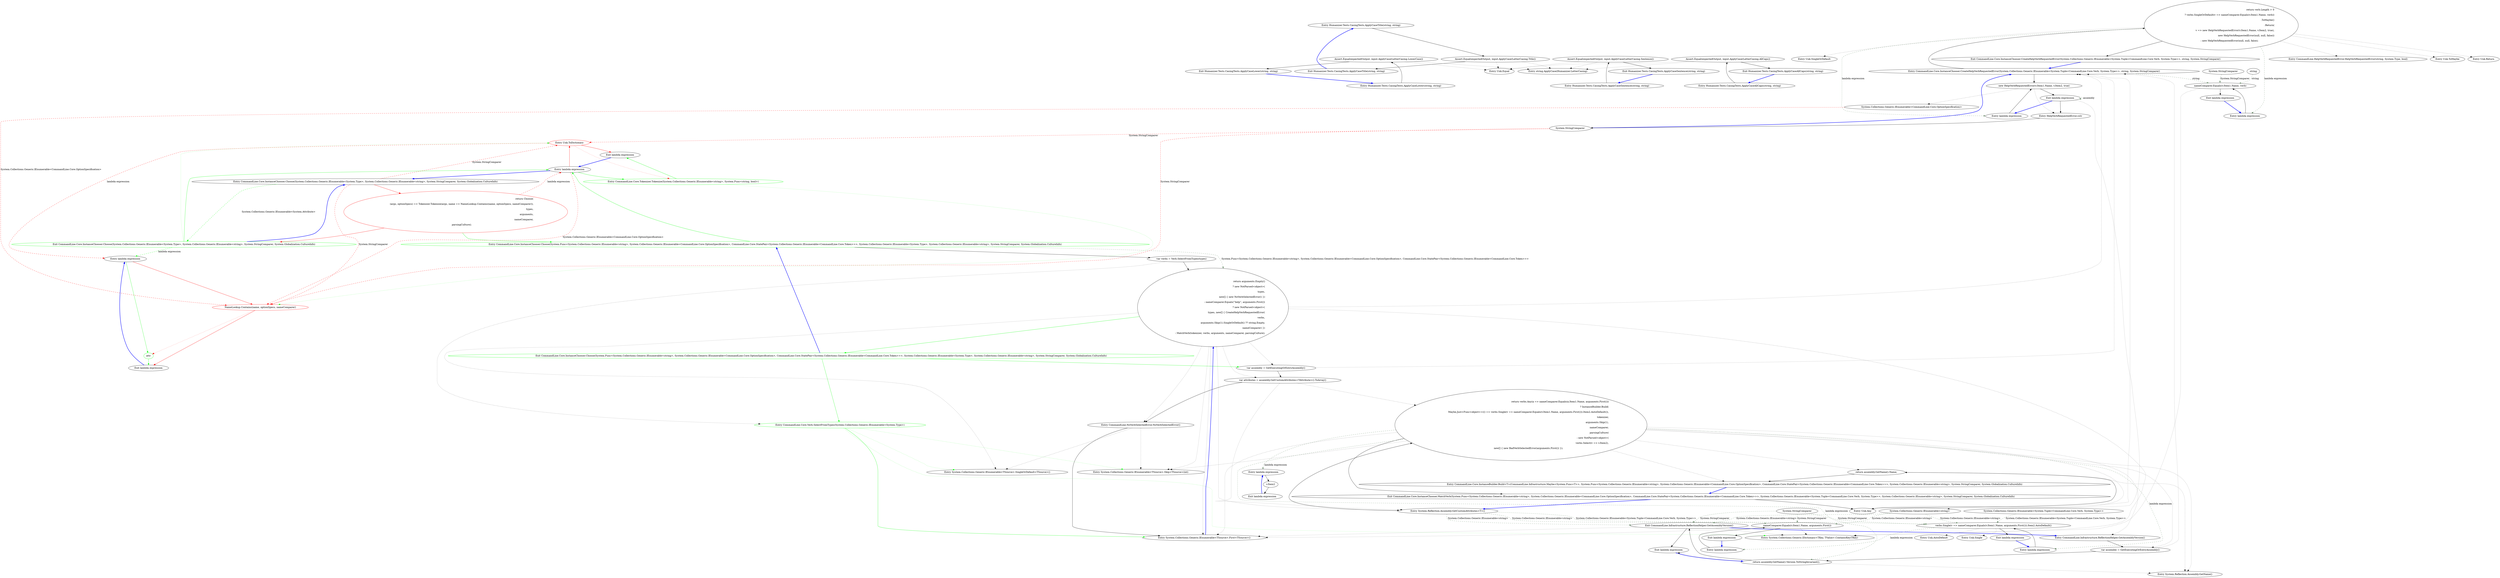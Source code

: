 digraph  {
n0 [label="Entry Humanizer.Tests.CasingTests.ApplyCaseTitle(string, string)", span="12-12", cluster="Humanizer.Tests.CasingTests.ApplyCaseTitle(string, string)"];
n1 [label="Assert.Equal(expectedOutput, input.ApplyCase(LetterCasing.Title))", span="14-14", cluster="Humanizer.Tests.CasingTests.ApplyCaseTitle(string, string)"];
n2 [label="Exit Humanizer.Tests.CasingTests.ApplyCaseTitle(string, string)", span="12-12", cluster="Humanizer.Tests.CasingTests.ApplyCaseTitle(string, string)"];
n3 [label="Entry string.ApplyCase(Humanizer.LetterCasing)", span="15-15", cluster="string.ApplyCase(Humanizer.LetterCasing)"];
n4 [label="Entry Unk.Equal", span="", cluster="Unk.Equal"];
n5 [label="Entry Humanizer.Tests.CasingTests.ApplyCaseLower(string, string)", span="22-22", cluster="Humanizer.Tests.CasingTests.ApplyCaseLower(string, string)"];
n6 [label="Assert.Equal(expectedOutput, input.ApplyCase(LetterCasing.LowerCase))", span="24-24", cluster="Humanizer.Tests.CasingTests.ApplyCaseLower(string, string)"];
n7 [label="Exit Humanizer.Tests.CasingTests.ApplyCaseLower(string, string)", span="22-22", cluster="Humanizer.Tests.CasingTests.ApplyCaseLower(string, string)"];
n8 [label="Entry Humanizer.Tests.CasingTests.ApplyCaseSentence(string, string)", span="31-31", cluster="Humanizer.Tests.CasingTests.ApplyCaseSentence(string, string)"];
n9 [label="Assert.Equal(expectedOutput, input.ApplyCase(LetterCasing.Sentence))", span="33-33", cluster="Humanizer.Tests.CasingTests.ApplyCaseSentence(string, string)"];
n10 [label="Exit Humanizer.Tests.CasingTests.ApplyCaseSentence(string, string)", span="31-31", cluster="Humanizer.Tests.CasingTests.ApplyCaseSentence(string, string)"];
n11 [label="Entry Humanizer.Tests.CasingTests.ApplyCaseAllCaps(string, string)", span="40-40", cluster="Humanizer.Tests.CasingTests.ApplyCaseAllCaps(string, string)"];
n12 [label="Assert.Equal(expectedOutput, input.ApplyCase(LetterCasing.AllCaps))", span="42-42", cluster="Humanizer.Tests.CasingTests.ApplyCaseAllCaps(string, string)"];
n13 [label="Exit Humanizer.Tests.CasingTests.ApplyCaseAllCaps(string, string)", span="40-40", cluster="Humanizer.Tests.CasingTests.ApplyCaseAllCaps(string, string)"];
m0_49 [label="Entry Unk.SingleOrDefault", span="", cluster="Unk.SingleOrDefault", file="ReflectionHelper.cs"];
m0_0 [label="Entry CommandLine.Core.InstanceChooser.Choose(System.Collections.Generic.IEnumerable<System.Type>, System.Collections.Generic.IEnumerable<string>, System.StringComparer, System.Globalization.CultureInfo)", span="12-12", cluster="CommandLine.Core.InstanceChooser.Choose(System.Collections.Generic.IEnumerable<System.Type>, System.Collections.Generic.IEnumerable<string>, System.StringComparer, System.Globalization.CultureInfo)", file="ReflectionHelper.cs"];
m0_1 [label="return Choose(\r\n                (args, optionSpecs) => Tokenizer.Tokenize(args, name => NameLookup.Contains(name, optionSpecs, nameComparer)),\r\n                types,\r\n                arguments,\r\n                nameComparer,\r\n                parsingCulture);", span="18-23", cluster="CommandLine.Core.InstanceChooser.Choose(System.Collections.Generic.IEnumerable<System.Type>, System.Collections.Generic.IEnumerable<string>, System.StringComparer, System.Globalization.CultureInfo)", color=red, community=0, file="ReflectionHelper.cs"];
m0_2 [label="Exit CommandLine.Core.InstanceChooser.Choose(System.Collections.Generic.IEnumerable<System.Type>, System.Collections.Generic.IEnumerable<string>, System.StringComparer, System.Globalization.CultureInfo)", span="12-12", cluster="CommandLine.Core.InstanceChooser.Choose(System.Collections.Generic.IEnumerable<System.Type>, System.Collections.Generic.IEnumerable<string>, System.StringComparer, System.Globalization.CultureInfo)", color=green, community=0, file="ReflectionHelper.cs"];
m0_3 [label="Entry CommandLine.Core.InstanceChooser.Choose(System.Func<System.Collections.Generic.IEnumerable<string>, System.Collections.Generic.IEnumerable<CommandLine.Core.OptionSpecification>, CommandLine.Core.StatePair<System.Collections.Generic.IEnumerable<CommandLine.Core.Token>>>, System.Collections.Generic.IEnumerable<System.Type>, System.Collections.Generic.IEnumerable<string>, System.StringComparer, System.Globalization.CultureInfo)", span="26-26", cluster="CommandLine.Core.InstanceChooser.Choose(System.Func<System.Collections.Generic.IEnumerable<string>, System.Collections.Generic.IEnumerable<CommandLine.Core.OptionSpecification>, CommandLine.Core.StatePair<System.Collections.Generic.IEnumerable<CommandLine.Core.Token>>>, System.Collections.Generic.IEnumerable<System.Type>, System.Collections.Generic.IEnumerable<string>, System.StringComparer, System.Globalization.CultureInfo)", color=green, community=0, file="ReflectionHelper.cs"];
m0_4 [label="Entry lambda expression", span="19-19", cluster="lambda expression", file="ReflectionHelper.cs"];
m0_17 [label="var attributes = assembly.GetCustomAttributes<TAttribute>().ToArray()", span="59-59", cluster="CommandLine.Infrastructure.ReflectionHelper.GetAttribute<TAttribute>()", file="ReflectionHelper.cs"];
m0_25 [label="return verbs.Any(a => nameComparer.Equals(a.Item1.Name, arguments.First()))\r\n                ? InstanceBuilder.Build(\r\n                    Maybe.Just<Func<object>>(() => verbs.Single(v => nameComparer.Equals(v.Item1.Name, arguments.First())).Item2.AutoDefault()),\r\n                    tokenizer,\r\n                    arguments.Skip(1),\r\n                    nameComparer,\r\n                    parsingCulture)\r\n                : new NotParsed<object>(\r\n                    verbs.Select(v => v.Item2),\r\n                    new[] { new BadVerbSelectedError(arguments.First()) });", span="55-64", cluster="CommandLine.Core.InstanceChooser.MatchVerb(System.Func<System.Collections.Generic.IEnumerable<string>, System.Collections.Generic.IEnumerable<CommandLine.Core.OptionSpecification>, CommandLine.Core.StatePair<System.Collections.Generic.IEnumerable<CommandLine.Core.Token>>>, System.Collections.Generic.IEnumerable<System.Tuple<CommandLine.Core.Verb, System.Type>>, System.Collections.Generic.IEnumerable<string>, System.StringComparer, System.Globalization.CultureInfo)", file="ReflectionHelper.cs"];
m0_16 [label="var assembly = GetExecutingOrEntryAssembly()", span="54-54", cluster="CommandLine.Infrastructure.ReflectionHelper.GetAttribute<TAttribute>()", file="ReflectionHelper.cs"];
m0_57 [label="new HelpVerbRequestedError(v.Item1.Name, v.Item2, true)", span="76-76", cluster="lambda expression", file="ReflectionHelper.cs"];
m0_23 [label="Entry CommandLine.Core.InstanceChooser.CreateHelpVerbRequestedError(System.Collections.Generic.IEnumerable<System.Tuple<CommandLine.Core.Verb, System.Type>>, string, System.StringComparer)", span="67-67", cluster="CommandLine.Core.InstanceChooser.CreateHelpVerbRequestedError(System.Collections.Generic.IEnumerable<System.Tuple<CommandLine.Core.Verb, System.Type>>, string, System.StringComparer)", file="ReflectionHelper.cs"];
m0_60 [label="System.StringComparer", span="", cluster="CommandLine.Infrastructure.ReflectionHelper.GetExecutingOrEntryAssembly()", file="ReflectionHelper.cs"];
m0_59 [label="Entry HelpVerbRequestedError.cstr", span="", cluster="HelpVerbRequestedError.cstr", file="ReflectionHelper.cs"];
m0_58 [label="Exit lambda expression", span="76-76", cluster="lambda expression", file="ReflectionHelper.cs"];
m0_28 [label="return assembly.GetName().Name;", span="70-70", cluster="CommandLine.Infrastructure.ReflectionHelper.GetAssemblyName()", file="ReflectionHelper.cs"];
m0_26 [label="Exit CommandLine.Core.InstanceChooser.MatchVerb(System.Func<System.Collections.Generic.IEnumerable<string>, System.Collections.Generic.IEnumerable<CommandLine.Core.OptionSpecification>, CommandLine.Core.StatePair<System.Collections.Generic.IEnumerable<CommandLine.Core.Token>>>, System.Collections.Generic.IEnumerable<System.Tuple<CommandLine.Core.Verb, System.Type>>, System.Collections.Generic.IEnumerable<string>, System.StringComparer, System.Globalization.CultureInfo)", span="48-48", cluster="CommandLine.Core.InstanceChooser.MatchVerb(System.Func<System.Collections.Generic.IEnumerable<string>, System.Collections.Generic.IEnumerable<CommandLine.Core.OptionSpecification>, CommandLine.Core.StatePair<System.Collections.Generic.IEnumerable<CommandLine.Core.Token>>>, System.Collections.Generic.IEnumerable<System.Tuple<CommandLine.Core.Verb, System.Type>>, System.Collections.Generic.IEnumerable<string>, System.StringComparer, System.Globalization.CultureInfo)", file="ReflectionHelper.cs"];
m0_27 [label="Entry Unk.Any", span="", cluster="Unk.Any", file="ReflectionHelper.cs"];
m0_29 [label="Entry CommandLine.Core.InstanceBuilder.Build<T>(CommandLine.Infrastructure.Maybe<System.Func<T>>, System.Func<System.Collections.Generic.IEnumerable<string>, System.Collections.Generic.IEnumerable<CommandLine.Core.OptionSpecification>, CommandLine.Core.StatePair<System.Collections.Generic.IEnumerable<CommandLine.Core.Token>>>, System.Collections.Generic.IEnumerable<string>, System.StringComparer, System.Globalization.CultureInfo)", span="34-34", cluster="CommandLine.Core.InstanceBuilder.Build<T>(CommandLine.Infrastructure.Maybe<System.Func<T>>, System.Func<System.Collections.Generic.IEnumerable<string>, System.Collections.Generic.IEnumerable<CommandLine.Core.OptionSpecification>, CommandLine.Core.StatePair<System.Collections.Generic.IEnumerable<CommandLine.Core.Token>>>, System.Collections.Generic.IEnumerable<string>, System.StringComparer, System.Globalization.CultureInfo)", file="ReflectionHelper.cs"];
m0_30 [label="Entry System.Reflection.Assembly.GetName()", span="0-0", cluster="System.Reflection.Assembly.GetName()", file="ReflectionHelper.cs"];
m0_47 [label="return verb.Length > 0\r\n                      ? verbs.SingleOrDefault(v => nameComparer.Equals(v.Item1.Name, verb))\r\n                             .ToMaybe()\r\n                             .Return(\r\n                                 v => new HelpVerbRequestedError(v.Item1.Name, v.Item2, true),\r\n                                 new HelpVerbRequestedError(null, null, false))\r\n                      : new HelpVerbRequestedError(null, null, false);", span="72-78", cluster="CommandLine.Core.InstanceChooser.CreateHelpVerbRequestedError(System.Collections.Generic.IEnumerable<System.Tuple<CommandLine.Core.Verb, System.Type>>, string, System.StringComparer)", file="ReflectionHelper.cs"];
m0_48 [label="Exit CommandLine.Core.InstanceChooser.CreateHelpVerbRequestedError(System.Collections.Generic.IEnumerable<System.Tuple<CommandLine.Core.Verb, System.Type>>, string, System.StringComparer)", span="67-67", cluster="CommandLine.Core.InstanceChooser.CreateHelpVerbRequestedError(System.Collections.Generic.IEnumerable<System.Tuple<CommandLine.Core.Verb, System.Type>>, string, System.StringComparer)", file="ReflectionHelper.cs"];
m0_14 [label="Exit CommandLine.Core.InstanceChooser.Choose(System.Func<System.Collections.Generic.IEnumerable<string>, System.Collections.Generic.IEnumerable<CommandLine.Core.OptionSpecification>, CommandLine.Core.StatePair<System.Collections.Generic.IEnumerable<CommandLine.Core.Token>>>, System.Collections.Generic.IEnumerable<System.Type>, System.Collections.Generic.IEnumerable<string>, System.StringComparer, System.Globalization.CultureInfo)", span="26-26", cluster="CommandLine.Core.InstanceChooser.Choose(System.Func<System.Collections.Generic.IEnumerable<string>, System.Collections.Generic.IEnumerable<CommandLine.Core.OptionSpecification>, CommandLine.Core.StatePair<System.Collections.Generic.IEnumerable<CommandLine.Core.Token>>>, System.Collections.Generic.IEnumerable<System.Type>, System.Collections.Generic.IEnumerable<string>, System.StringComparer, System.Globalization.CultureInfo)", color=green, community=0, file="ReflectionHelper.cs"];
m0_13 [label="return arguments.Empty()\r\n                ? new NotParsed<object>(\r\n                    types,\r\n                    new[] { new NoVerbSelectedError() })\r\n                : nameComparer.Equals(''help'', arguments.First())\r\n                   ? new NotParsed<object>(\r\n                       types, new[] { CreateHelpVerbRequestedError(\r\n                                        verbs,\r\n                                        arguments.Skip(1).SingleOrDefault() ?? string.Empty,\r\n                                        nameComparer) })\r\n                   : MatchVerb(tokenizer, verbs, arguments, nameComparer, parsingCulture);", span="35-45", cluster="CommandLine.Core.InstanceChooser.Choose(System.Func<System.Collections.Generic.IEnumerable<string>, System.Collections.Generic.IEnumerable<CommandLine.Core.OptionSpecification>, CommandLine.Core.StatePair<System.Collections.Generic.IEnumerable<CommandLine.Core.Token>>>, System.Collections.Generic.IEnumerable<System.Type>, System.Collections.Generic.IEnumerable<string>, System.StringComparer, System.Globalization.CultureInfo)", file="ReflectionHelper.cs"];
m0_15 [label="Entry CommandLine.Core.Verb.SelectFromTypes(System.Collections.Generic.IEnumerable<System.Type>)", span="40-40", cluster="CommandLine.Core.Verb.SelectFromTypes(System.Collections.Generic.IEnumerable<System.Type>)", color=green, community=0, file="ReflectionHelper.cs"];
m0_18 [label="Entry CommandLine.NoVerbSelectedError.NoVerbSelectedError()", span="406-406", cluster="CommandLine.NoVerbSelectedError.NoVerbSelectedError()", file="ReflectionHelper.cs"];
m0_19 [label="Entry System.Collections.Generic.IEnumerable<TSource>.First<TSource>()", span="0-0", cluster="System.Collections.Generic.IEnumerable<TSource>.First<TSource>()", file="ReflectionHelper.cs"];
m0_32 [label="var assembly = GetExecutingOrEntryAssembly()", span="75-75", cluster="CommandLine.Infrastructure.ReflectionHelper.GetAssemblyVersion()", file="ReflectionHelper.cs"];
m0_51 [label="Entry CommandLine.HelpVerbRequestedError.HelpVerbRequestedError(string, System.Type, bool)", span="368-368", cluster="CommandLine.HelpVerbRequestedError.HelpVerbRequestedError(string, System.Type, bool)", file="ReflectionHelper.cs"];
m0_12 [label="var verbs = Verb.SelectFromTypes(types)", span="33-33", cluster="CommandLine.Core.InstanceChooser.Choose(System.Func<System.Collections.Generic.IEnumerable<string>, System.Collections.Generic.IEnumerable<CommandLine.Core.OptionSpecification>, CommandLine.Core.StatePair<System.Collections.Generic.IEnumerable<CommandLine.Core.Token>>>, System.Collections.Generic.IEnumerable<System.Type>, System.Collections.Generic.IEnumerable<string>, System.StringComparer, System.Globalization.CultureInfo)", file="ReflectionHelper.cs"];
m0_11 [label=attr, span="34-34", cluster="lambda expression", file="ReflectionHelper.cs", color=green, community=0];
m0_35 [label="Exit lambda expression", span="55-55", cluster="lambda expression", file="ReflectionHelper.cs"];
m0_20 [label="Entry System.Collections.Generic.IDictionary<TKey, TValue>.ContainsKey(TKey)", span="0-0", cluster="System.Collections.Generic.IDictionary<TKey, TValue>.ContainsKey(TKey)", file="ReflectionHelper.cs"];
m0_39 [label="Entry Unk.Single", span="", cluster="Unk.Single", file="ReflectionHelper.cs"];
m0_50 [label="Entry Unk.ToMaybe", span="", cluster="Unk.ToMaybe", file="ReflectionHelper.cs"];
m0_21 [label="Entry System.Collections.Generic.IEnumerable<TSource>.Skip<TSource>(int)", span="0-0", cluster="System.Collections.Generic.IEnumerable<TSource>.Skip<TSource>(int)", file="ReflectionHelper.cs"];
m0_9 [label="NameLookup.Contains(name, optionSpecs, nameComparer)", span="19-19", cluster="lambda expression", file="ReflectionHelper.cs", color=red, community=0];
m0_56 [label="Entry lambda expression", span="76-76", cluster="lambda expression", file="ReflectionHelper.cs"];
m0_5 [label="Entry Unk.ToDictionary", span="", cluster="Unk.ToDictionary", color=red, community=0, file="ReflectionHelper.cs"];
m0_6 [label="Exit lambda expression", span="19-19", cluster="lambda expression", file="ReflectionHelper.cs"];
m0_8 [label="Entry lambda expression", span="19-19", cluster="lambda expression", file="ReflectionHelper.cs"];
m0_10 [label="Exit lambda expression", span="19-19", cluster="lambda expression", file="ReflectionHelper.cs"];
m0_34 [label="Exit CommandLine.Infrastructure.ReflectionHelper.GetAssemblyVersion()", span="73-73", cluster="CommandLine.Infrastructure.ReflectionHelper.GetAssemblyVersion()", file="ReflectionHelper.cs"];
m0_37 [label="verbs.Single(v => nameComparer.Equals(v.Item1.Name, arguments.First())).Item2.AutoDefault()", span="57-57", cluster="lambda expression", file="ReflectionHelper.cs"];
m0_42 [label="nameComparer.Equals(v.Item1.Name, arguments.First())", span="57-57", cluster="lambda expression", file="ReflectionHelper.cs"];
m0_33 [label="return assembly.GetName().Version.ToStringInvariant();", span="76-76", cluster="CommandLine.Infrastructure.ReflectionHelper.GetAssemblyVersion()", file="ReflectionHelper.cs"];
m0_36 [label="Entry lambda expression", span="57-57", cluster="lambda expression", file="ReflectionHelper.cs"];
m0_44 [label="Entry lambda expression", span="63-63", cluster="lambda expression", file="ReflectionHelper.cs"];
m0_38 [label="Exit lambda expression", span="57-57", cluster="lambda expression", file="ReflectionHelper.cs"];
m0_41 [label="Entry lambda expression", span="57-57", cluster="lambda expression", file="ReflectionHelper.cs"];
m0_43 [label="Exit lambda expression", span="57-57", cluster="lambda expression", file="ReflectionHelper.cs"];
m0_45 [label="v.Item2", span="63-63", cluster="lambda expression", file="ReflectionHelper.cs"];
m0_46 [label="Exit lambda expression", span="63-63", cluster="lambda expression", file="ReflectionHelper.cs"];
m0_54 [label="nameComparer.Equals(v.Item1.Name, verb)", span="73-73", cluster="lambda expression", file="ReflectionHelper.cs"];
m0_53 [label="Entry lambda expression", span="73-73", cluster="lambda expression", file="ReflectionHelper.cs"];
m0_55 [label="Exit lambda expression", span="73-73", cluster="lambda expression", file="ReflectionHelper.cs"];
m0_7 [label="Entry CommandLine.Core.Tokenizer.Tokenize(System.Collections.Generic.IEnumerable<string>, System.Func<string, bool>)", span="11-11", cluster="CommandLine.Core.Tokenizer.Tokenize(System.Collections.Generic.IEnumerable<string>, System.Func<string, bool>)", color=green, community=0, file="ReflectionHelper.cs"];
m0_31 [label="Entry CommandLine.Infrastructure.ReflectionHelper.GetAssemblyVersion()", span="73-73", cluster="CommandLine.Infrastructure.ReflectionHelper.GetAssemblyVersion()", file="ReflectionHelper.cs"];
m0_62 [label="System.Collections.Generic.IEnumerable<string>", span="", cluster="System.Reflection.Assembly.GetExecutingAssembly()", file="ReflectionHelper.cs"];
m0_61 [label="System.Collections.Generic.IEnumerable<CommandLine.Core.OptionSpecification>", span="", cluster="System.Reflection.Assembly.GetEntryAssembly()", file="ReflectionHelper.cs"];
m0_52 [label="Entry Unk.Return", span="", cluster="Unk.Return", file="ReflectionHelper.cs"];
m0_24 [label="Entry System.Reflection.Assembly.GetCustomAttributes<T>()", span="0-0", cluster="System.Reflection.Assembly.GetCustomAttributes<T>()", file="ReflectionHelper.cs"];
m0_40 [label="Entry Unk.AutoDefault", span="", cluster="Unk.AutoDefault", file="ReflectionHelper.cs"];
m0_22 [label="Entry System.Collections.Generic.IEnumerable<TSource>.SingleOrDefault<TSource>()", span="0-0", cluster="System.Collections.Generic.IEnumerable<TSource>.SingleOrDefault<TSource>()", file="ReflectionHelper.cs"];
m0_63 [label="System.StringComparer", span="", file="ReflectionHelper.cs"];
m0_64 [label="System.Collections.Generic.IEnumerable<System.Tuple<CommandLine.Core.Verb, System.Type>>", span="", file="ReflectionHelper.cs"];
m0_65 [label=string, span="", file="ReflectionHelper.cs"];
m0_66 [label="System.StringComparer", span="", file="ReflectionHelper.cs"];
n0 -> n1  [key=0, style=solid];
n1 -> n2  [key=0, style=solid];
n1 -> n3  [key=2, style=dotted];
n1 -> n4  [key=2, style=dotted];
n2 -> n0  [key=0, style=bold, color=blue];
n5 -> n6  [key=0, style=solid];
n6 -> n7  [key=0, style=solid];
n6 -> n3  [key=2, style=dotted];
n6 -> n4  [key=2, style=dotted];
n7 -> n5  [key=0, style=bold, color=blue];
n8 -> n9  [key=0, style=solid];
n9 -> n10  [key=0, style=solid];
n9 -> n3  [key=2, style=dotted];
n9 -> n4  [key=2, style=dotted];
n10 -> n8  [key=0, style=bold, color=blue];
n11 -> n12  [key=0, style=solid];
n12 -> n13  [key=0, style=solid];
n12 -> n3  [key=2, style=dotted];
n12 -> n4  [key=2, style=dotted];
n13 -> n11  [key=0, style=bold, color=blue];
m0_0 -> m0_1  [key=0, style=solid, color=red];
m0_0 -> m0_2  [key=1, style=dashed, color=green, label="System.Collections.Generic.IEnumerable<System.Attribute>"];
m0_0 -> m0_5  [key=1, style=dashed, color=red, label="System.StringComparer"];
m0_0 -> m0_9  [key=1, style=dashed, color=red, label="System.StringComparer"];
m0_1 -> m0_2  [key=0, style=solid, color=red];
m0_1 -> m0_3  [key=0, style=solid, color=green];
m0_1 -> m0_4  [key=1, style=dashed, color=red, label="lambda expression"];
m0_2 -> m0_4  [key=0, style=solid, color=green];
m0_2 -> m0_5  [key=2, style=dotted, color=green];
m0_2 -> m0_8  [key=1, style=dashed, color=green, label="lambda expression"];
m0_2 -> m0_0  [key=0, style=bold, color=blue];
m0_3 -> m0_4  [key=0, style=solid, color=green];
m0_3 -> m0_12  [key=0, style=solid];
m0_3 -> m0_13  [key=1, style=dashed, color=darkseagreen4, label="System.Func<System.Collections.Generic.IEnumerable<string>, System.Collections.Generic.IEnumerable<CommandLine.Core.OptionSpecification>, CommandLine.Core.StatePair<System.Collections.Generic.IEnumerable<CommandLine.Core.Token>>>"];
m0_4 -> m0_0  [key=0, style=bold, color=blue];
m0_4 -> m0_5  [key=0, style=solid, color=red];
m0_4 -> m0_9  [key=1, style=dashed, color=red, label="System.Collections.Generic.IEnumerable<CommandLine.Core.OptionSpecification>"];
m0_4 -> m0_7  [key=0, style=solid, color=green];
m0_17 -> m0_18  [key=0, style=solid];
m0_17 -> m0_24  [key=2, style=dotted];
m0_17 -> m0_25  [key=2, style=dotted];
m0_25 -> m0_26  [key=0, style=solid];
m0_25 -> m0_27  [key=2, style=dotted];
m0_25 -> m0_28  [key=2, style=dotted];
m0_25 -> m0_21  [key=2, style=dotted];
m0_25 -> m0_29  [key=2, style=dotted];
m0_25 -> m0_30  [key=2, style=dotted];
m0_25 -> m0_31  [key=2, style=dotted];
m0_25 -> m0_32  [key=2, style=dotted];
m0_25 -> m0_19  [key=2, style=dotted];
m0_25 -> m0_33  [key=1, style=dashed, color=darkseagreen4, label="lambda expression"];
m0_25 -> m0_36  [key=1, style=dashed, color=darkseagreen4, label="lambda expression"];
m0_25 -> m0_44  [key=1, style=dashed, color=darkseagreen4, label="lambda expression"];
m0_16 -> m0_17  [key=0, style=solid];
m0_16 -> m0_23  [key=2, style=dotted];
m0_57 -> m0_58  [key=0, style=solid];
m0_57 -> m0_61  [key=2, style=dotted];
m0_57 -> m0_59  [key=2, style=dotted];
m0_23 -> m0_57  [key=0, style=solid];
m0_23 -> m0_47  [key=0, style=solid];
m0_23 -> m0_54  [key=1, style=dashed, color=darkseagreen4, label=string];
m0_60 -> m0_23  [key=0, style=bold, color=blue];
m0_60 -> m0_5  [key=1, style=dashed, color=red, label="System.StringComparer"];
m0_60 -> m0_9  [key=1, style=dashed, color=red, label="System.StringComparer"];
m0_59 -> m0_60  [key=0, style=solid];
m0_58 -> m0_59  [key=0, style=solid];
m0_58 -> m0_58  [key=1, style=dashed, color=darkseagreen4, label=assembly];
m0_58 -> m0_62  [key=2, style=dotted];
m0_58 -> m0_56  [key=0, style=bold, color=blue];
m0_28 -> m0_29  [key=0, style=solid];
m0_28 -> m0_30  [key=2, style=dotted];
m0_26 -> m0_27  [key=0, style=solid];
m0_26 -> m0_24  [key=0, style=bold, color=blue];
m0_27 -> m0_23  [key=2, style=dotted];
m0_27 -> m0_28  [key=0, style=solid];
m0_29 -> m0_26  [key=0, style=bold, color=blue];
m0_47 -> m0_48  [key=0, style=solid];
m0_47 -> m0_49  [key=2, style=dotted];
m0_47 -> m0_50  [key=2, style=dotted];
m0_47 -> m0_51  [key=2, style=dotted];
m0_47 -> m0_52  [key=2, style=dotted];
m0_47 -> m0_53  [key=1, style=dashed, color=darkseagreen4, label="lambda expression"];
m0_47 -> m0_56  [key=1, style=dashed, color=darkseagreen4, label="lambda expression"];
m0_48 -> m0_23  [key=0, style=bold, color=blue];
m0_14 -> m0_15  [key=0, style=solid, color=green];
m0_14 -> m0_16  [key=0, style=solid, color=green];
m0_14 -> m0_3  [key=0, style=bold, color=blue];
m0_13 -> m0_14  [key=0, style=solid, color=green];
m0_13 -> m0_16  [key=2, style=dotted];
m0_13 -> m0_17  [key=2, style=dotted];
m0_13 -> m0_18  [key=2, style=dotted];
m0_13 -> m0_19  [key=2, style=dotted];
m0_13 -> m0_20  [key=2, style=dotted];
m0_13 -> m0_21  [key=2, style=dotted];
m0_13 -> m0_22  [key=2, style=dotted];
m0_13 -> m0_23  [key=2, style=dotted];
m0_13 -> m0_24  [key=2, style=dotted];
m0_15 -> m0_19  [key=0, style=solid, color=green];
m0_15 -> m0_20  [key=2, style=dotted, color=green];
m0_15 -> m0_21  [key=2, style=dotted, color=green];
m0_15 -> m0_22  [key=2, style=dotted, color=green];
m0_18 -> m0_19  [key=0, style=solid];
m0_18 -> m0_21  [key=2, style=dotted];
m0_18 -> m0_22  [key=2, style=dotted];
m0_19 -> m0_13  [key=0, style=bold, color=blue];
m0_32 -> m0_23  [key=2, style=dotted];
m0_32 -> m0_33  [key=0, style=solid];
m0_12 -> m0_13  [key=0, style=solid];
m0_12 -> m0_15  [key=2, style=dotted];
m0_11 -> m0_10  [key=0, style=solid, color=green];
m0_35 -> m0_33  [key=0, style=bold, color=blue];
m0_9 -> m0_10  [key=0, style=solid, color=red];
m0_9 -> m0_11  [key=2, style=dotted, color=red];
m0_56 -> m0_57  [key=0, style=solid];
m0_5 -> m0_6  [key=0, style=solid, color=red];
m0_5 -> m0_7  [key=2, style=dotted, color=red];
m0_5 -> m0_8  [key=1, style=dashed, color=red, label="lambda expression"];
m0_6 -> m0_4  [key=0, style=bold, color=blue];
m0_8 -> m0_9  [key=0, style=solid, color=red];
m0_8 -> m0_11  [key=0, style=solid, color=green];
m0_10 -> m0_8  [key=0, style=bold, color=blue];
m0_34 -> m0_35  [key=0, style=solid];
m0_34 -> m0_19  [key=2, style=dotted];
m0_34 -> m0_20  [key=2, style=dotted];
m0_34 -> m0_31  [key=0, style=bold, color=blue];
m0_37 -> m0_38  [key=0, style=solid];
m0_37 -> m0_39  [key=2, style=dotted];
m0_37 -> m0_40  [key=2, style=dotted];
m0_37 -> m0_41  [key=1, style=dashed, color=darkseagreen4, label="lambda expression"];
m0_42 -> m0_43  [key=0, style=solid];
m0_42 -> m0_19  [key=2, style=dotted];
m0_42 -> m0_20  [key=2, style=dotted];
m0_33 -> m0_34  [key=0, style=solid];
m0_33 -> m0_30  [key=2, style=dotted];
m0_33 -> m0_35  [key=2, style=dotted];
m0_36 -> m0_37  [key=0, style=solid];
m0_44 -> m0_45  [key=0, style=solid];
m0_38 -> m0_36  [key=0, style=bold, color=blue];
m0_41 -> m0_42  [key=0, style=solid];
m0_43 -> m0_41  [key=0, style=bold, color=blue];
m0_45 -> m0_46  [key=0, style=solid];
m0_46 -> m0_44  [key=0, style=bold, color=blue];
m0_54 -> m0_55  [key=0, style=solid];
m0_54 -> m0_20  [key=2, style=dotted];
m0_53 -> m0_54  [key=0, style=solid];
m0_55 -> m0_53  [key=0, style=bold, color=blue];
m0_7 -> m0_6  [key=0, style=solid, color=green];
m0_7 -> m0_9  [key=2, style=dotted, color=green];
m0_31 -> m0_32  [key=0, style=solid];
m0_62 -> m0_34  [key=1, style=dashed, color=darkseagreen4, label="System.Collections.Generic.IEnumerable<string>"];
m0_62 -> m0_37  [key=1, style=dashed, color=darkseagreen4, label="System.Collections.Generic.IEnumerable<string>"];
m0_62 -> m0_42  [key=1, style=dashed, color=darkseagreen4, label="System.Collections.Generic.IEnumerable<string>"];
m0_61 -> m0_9  [key=1, style=dashed, color=red, label="System.Collections.Generic.IEnumerable<CommandLine.Core.OptionSpecification>"];
m0_24 -> m0_25  [key=0, style=solid];
m0_24 -> m0_34  [key=1, style=dashed, color=darkseagreen4, label="System.Collections.Generic.IEnumerable<string>"];
m0_24 -> m0_37  [key=1, style=dashed, color=darkseagreen4, label="System.Collections.Generic.IEnumerable<System.Tuple<CommandLine.Core.Verb, System.Type>>"];
m0_24 -> m0_42  [key=1, style=dashed, color=darkseagreen4, label="System.Collections.Generic.IEnumerable<string>"];
m0_63 -> m0_34  [key=1, style=dashed, color=darkseagreen4, label="System.StringComparer"];
m0_63 -> m0_37  [key=1, style=dashed, color=darkseagreen4, label="System.StringComparer"];
m0_63 -> m0_42  [key=1, style=dashed, color=darkseagreen4, label="System.StringComparer"];
m0_64 -> m0_37  [key=1, style=dashed, color=darkseagreen4, label="System.Collections.Generic.IEnumerable<System.Tuple<CommandLine.Core.Verb, System.Type>>"];
m0_65 -> m0_54  [key=1, style=dashed, color=darkseagreen4, label=string];
m0_66 -> m0_54  [key=1, style=dashed, color=darkseagreen4, label="System.StringComparer"];
}
